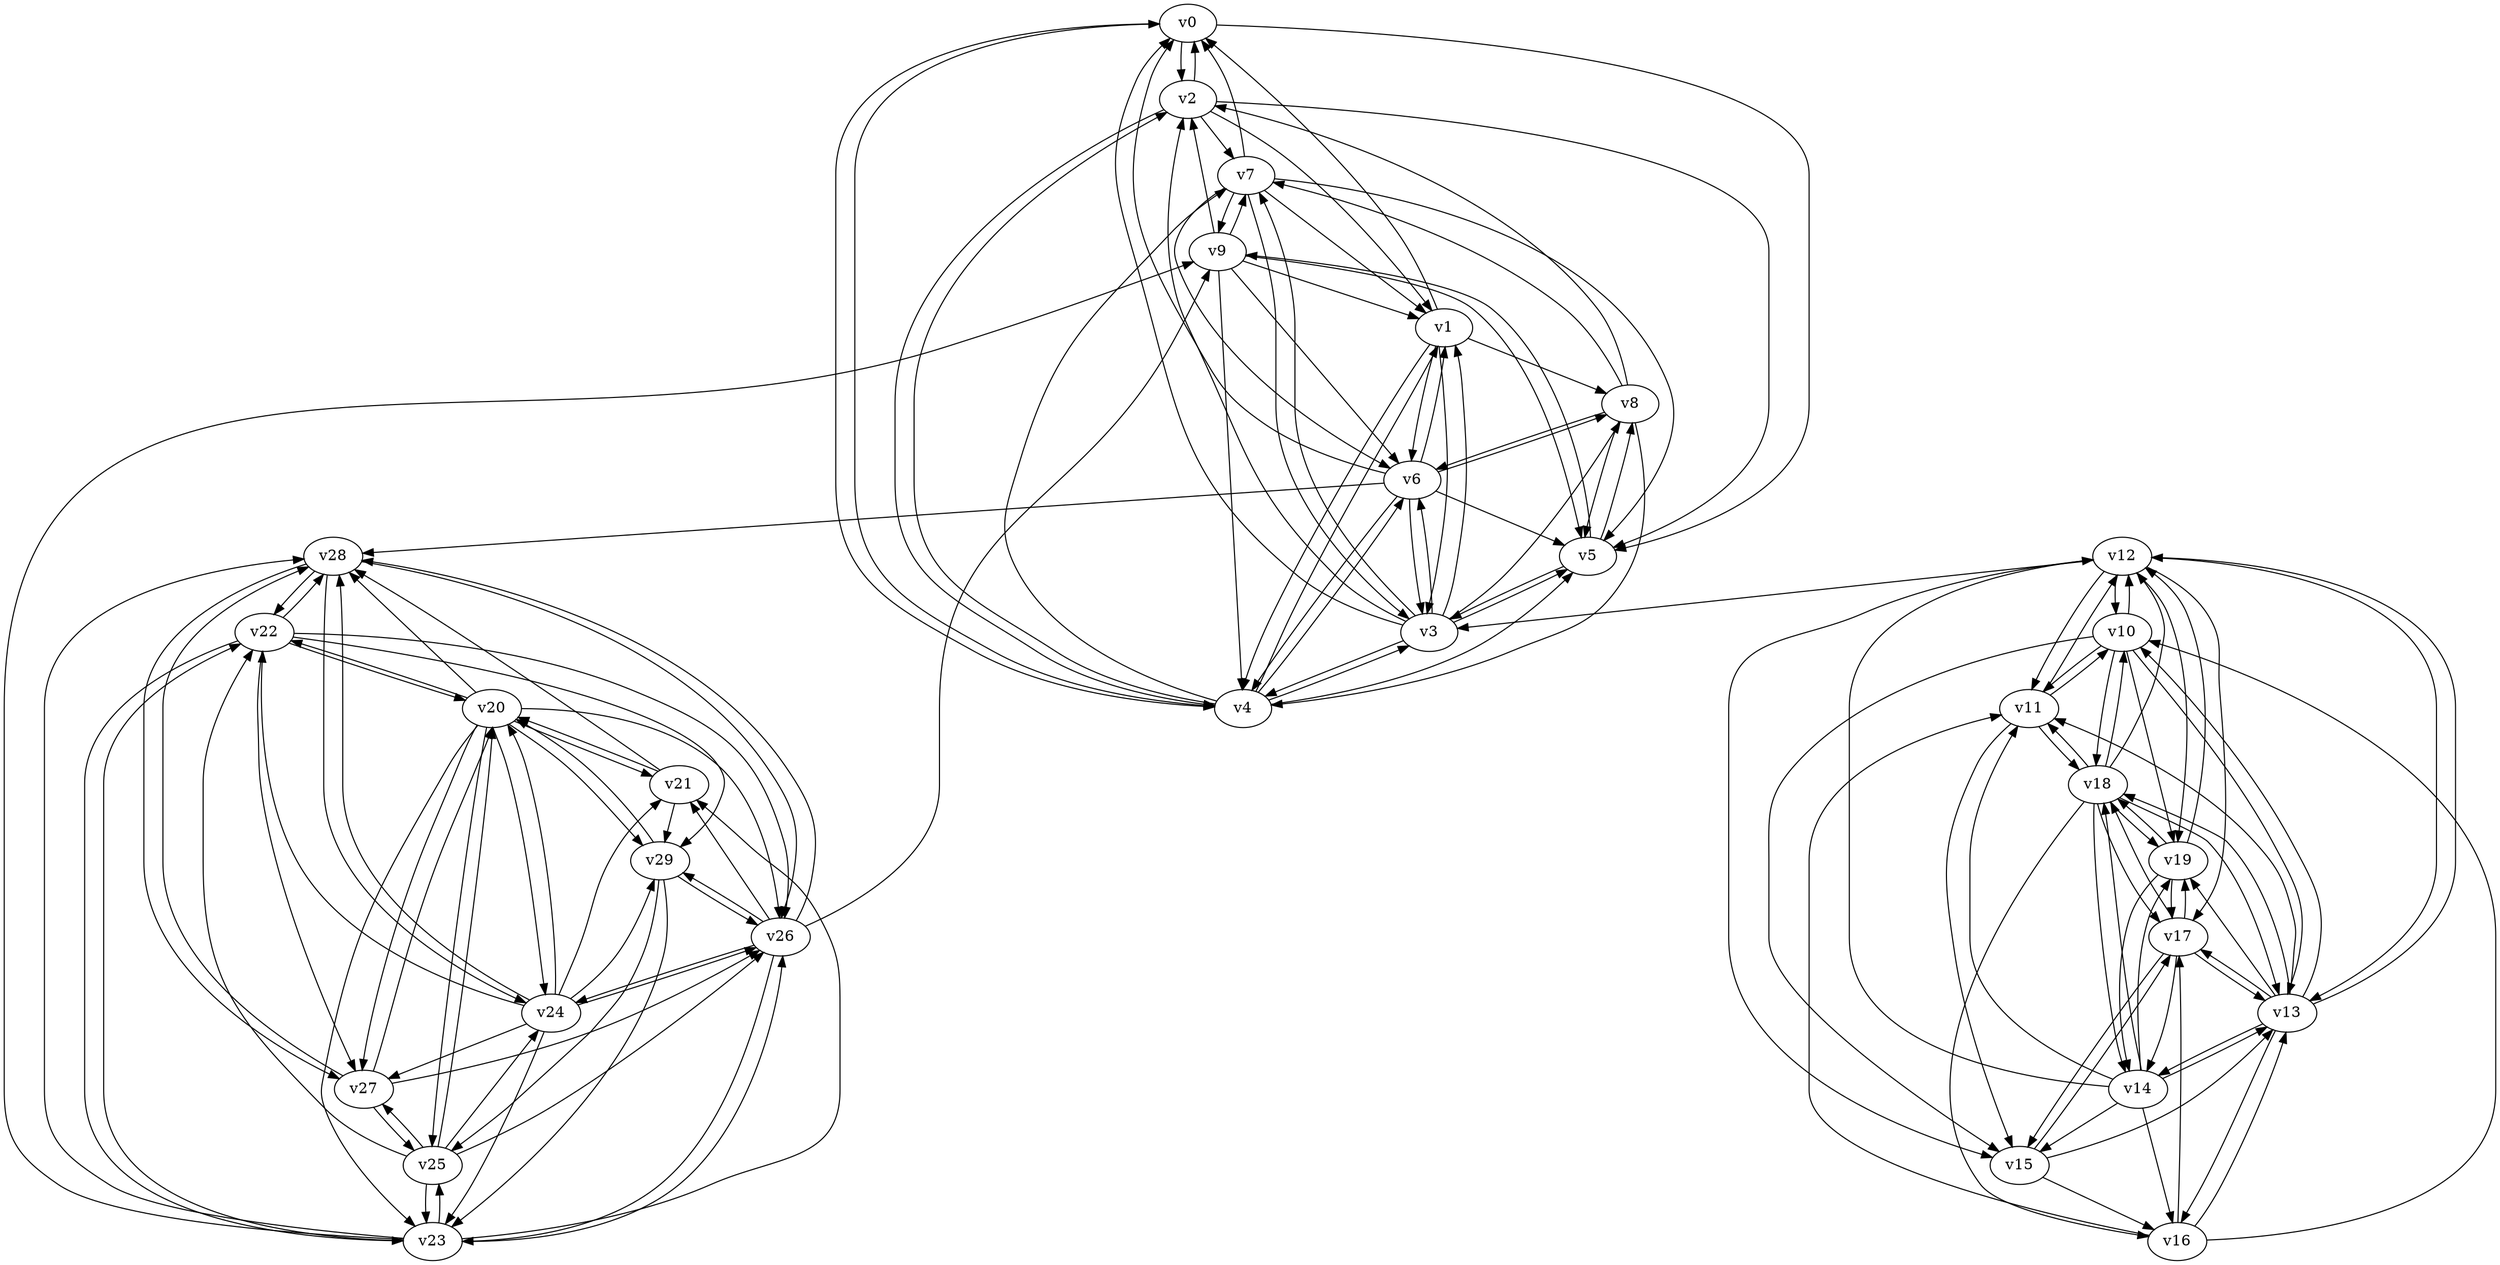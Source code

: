 digraph buchi_test031 {
    v0 [name="v0", player=1, priority=1];
    v1 [name="v1", player=0, priority=1];
    v2 [name="v2", player=1, priority=1];
    v3 [name="v3", player=1, priority=1];
    v4 [name="v4", player=1, priority=0];
    v5 [name="v5", player=0, priority=0];
    v6 [name="v6", player=1, priority=1];
    v7 [name="v7", player=0, priority=0];
    v8 [name="v8", player=1, priority=1];
    v9 [name="v9", player=0, priority=1];
    v10 [name="v10", player=1, priority=1];
    v11 [name="v11", player=1, priority=1];
    v12 [name="v12", player=0, priority=0];
    v13 [name="v13", player=0, priority=0];
    v14 [name="v14", player=1, priority=0];
    v15 [name="v15", player=0, priority=1];
    v16 [name="v16", player=1, priority=1];
    v17 [name="v17", player=0, priority=0];
    v18 [name="v18", player=0, priority=1];
    v19 [name="v19", player=0, priority=0];
    v20 [name="v20", player=1, priority=0];
    v21 [name="v21", player=0, priority=1];
    v22 [name="v22", player=1, priority=1];
    v23 [name="v23", player=1, priority=1];
    v24 [name="v24", player=0, priority=1];
    v25 [name="v25", player=0, priority=1];
    v26 [name="v26", player=0, priority=0];
    v27 [name="v27", player=0, priority=0];
    v28 [name="v28", player=0, priority=0];
    v29 [name="v29", player=1, priority=1];
    v26 -> v21;
    v25 -> v23;
    v4 -> v0;
    v18 -> v17;
    v14 -> v13;
    v20 -> v29;
    v22 -> v26;
    v23 -> v25;
    v0 -> v5;
    v19 -> v18;
    v7 -> v1;
    v13 -> v17;
    v16 -> v13;
    v18 -> v10;
    v24 -> v26;
    v26 -> v23;
    v4 -> v2;
    v18 -> v19;
    v3 -> v6;
    v5 -> v3;
    v8 -> v2;
    v20 -> v22;
    v9 -> v1;
    v14 -> v15;
    v17 -> v14;
    v22 -> v28;
    v2 -> v4;
    v1 -> v8;
    v13 -> v10;
    v6 -> v4;
    v7 -> v3;
    v13 -> v19;
    v15 -> v16;
    v18 -> v12;
    v24 -> v28;
    v25 -> v27;
    v3 -> v8;
    v20 -> v24;
    v8 -> v4;
    v13 -> v12;
    v26 -> v9;
    v7 -> v5;
    v24 -> v21;
    v25 -> v20;
    v16 -> v17;
    v18 -> v14;
    v3 -> v1;
    v29 -> v20;
    v12 -> v13;
    v20 -> v26;
    v22 -> v23;
    v9 -> v5;
    v0 -> v2;
    v14 -> v19;
    v23 -> v22;
    v1 -> v3;
    v10 -> v15;
    v13 -> v14;
    v16 -> v10;
    v24 -> v23;
    v25 -> v22;
    v18 -> v16;
    v12 -> v15;
    v14 -> v12;
    v5 -> v9;
    v20 -> v28;
    v9 -> v7;
    v6 -> v1;
    v7 -> v0;
    v13 -> v16;
    v15 -> v13;
    v7 -> v9;
    v25 -> v24;
    v3 -> v5;
    v20 -> v21;
    v21 -> v20;
    v12 -> v17;
    v22 -> v27;
    v21 -> v29;
    v23 -> v26;
    v27 -> v26;
    v10 -> v19;
    v13 -> v18;
    v11 -> v18;
    v18 -> v11;
    v25 -> v26;
    v12 -> v10;
    v3 -> v7;
    v20 -> v23;
    v4 -> v6;
    v22 -> v20;
    v9 -> v2;
    v12 -> v19;
    v14 -> v16;
    v29 -> v26;
    v23 -> v28;
    v8 -> v6;
    v1 -> v0;
    v17 -> v18;
    v10 -> v12;
    v13 -> v11;
    v27 -> v28;
    v28 -> v27;
    v6 -> v8;
    v12 -> v3;
    v3 -> v0;
    v26 -> v29;
    v20 -> v25;
    v23 -> v21;
    v14 -> v18;
    v0 -> v4;
    v2 -> v1;
    v19 -> v17;
    v3 -> v2;
    v4 -> v1;
    v14 -> v11;
    v6 -> v28;
    v17 -> v13;
    v1 -> v4;
    v28 -> v22;
    v11 -> v15;
    v6 -> v3;
    v24 -> v27;
    v26 -> v24;
    v3 -> v4;
    v29 -> v23;
    v4 -> v3;
    v21 -> v28;
    v17 -> v15;
    v19 -> v12;
    v22 -> v29;
    v1 -> v6;
    v27 -> v25;
    v2 -> v5;
    v28 -> v24;
    v10 -> v18;
    v6 -> v5;
    v24 -> v20;
    v15 -> v17;
    v18 -> v13;
    v24 -> v29;
    v23 -> v9;
    v29 -> v25;
    v4 -> v5;
    v8 -> v5;
    v9 -> v4;
    v19 -> v14;
    v10 -> v11;
    v11 -> v10;
    v2 -> v7;
    v28 -> v26;
    v7 -> v6;
    v24 -> v22;
    v12 -> v11;
    v26 -> v28;
    v4 -> v7;
    v5 -> v8;
    v8 -> v7;
    v20 -> v27;
    v9 -> v6;
    v27 -> v20;
    v2 -> v0;
    v17 -> v19;
    v10 -> v13;
    v11 -> v12;
    v6 -> v0;
    v16 -> v11;
}
